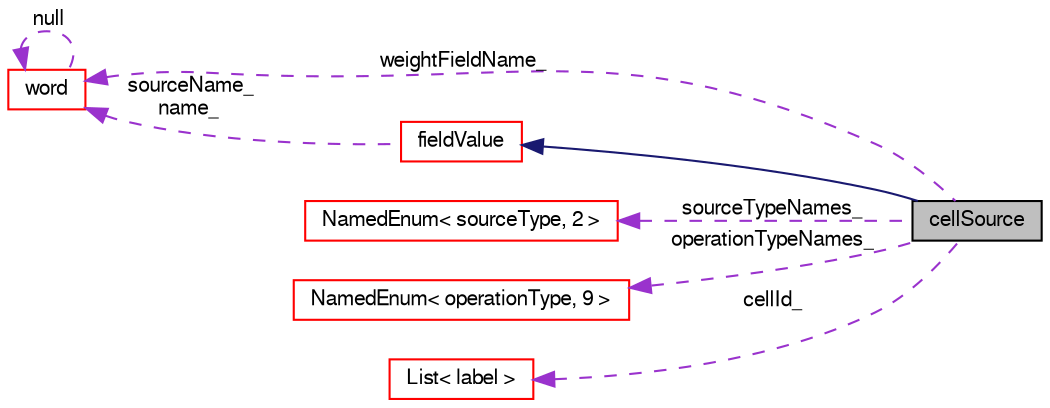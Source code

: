 digraph "cellSource"
{
  bgcolor="transparent";
  edge [fontname="FreeSans",fontsize="10",labelfontname="FreeSans",labelfontsize="10"];
  node [fontname="FreeSans",fontsize="10",shape=record];
  rankdir="LR";
  Node1 [label="cellSource",height=0.2,width=0.4,color="black", fillcolor="grey75", style="filled" fontcolor="black"];
  Node2 -> Node1 [dir="back",color="midnightblue",fontsize="10",style="solid",fontname="FreeSans"];
  Node2 [label="fieldValue",height=0.2,width=0.4,color="red",URL="$a00751.html",tooltip="Base class for field value -based function objects. "];
  Node3 -> Node2 [dir="back",color="darkorchid3",fontsize="10",style="dashed",label=" sourceName_\nname_" ,fontname="FreeSans"];
  Node3 [label="word",height=0.2,width=0.4,color="red",URL="$a02795.html",tooltip="A class for handling words, derived from string. "];
  Node3 -> Node3 [dir="back",color="darkorchid3",fontsize="10",style="dashed",label=" null" ,fontname="FreeSans"];
  Node4 -> Node1 [dir="back",color="darkorchid3",fontsize="10",style="dashed",label=" sourceTypeNames_" ,fontname="FreeSans"];
  Node4 [label="NamedEnum\< sourceType, 2 \>",height=0.2,width=0.4,color="red",URL="$a01523.html"];
  Node5 -> Node1 [dir="back",color="darkorchid3",fontsize="10",style="dashed",label=" operationTypeNames_" ,fontname="FreeSans"];
  Node5 [label="NamedEnum\< operationType, 9 \>",height=0.2,width=0.4,color="red",URL="$a01523.html"];
  Node6 -> Node1 [dir="back",color="darkorchid3",fontsize="10",style="dashed",label=" cellId_" ,fontname="FreeSans"];
  Node6 [label="List\< label \>",height=0.2,width=0.4,color="red",URL="$a01325.html"];
  Node3 -> Node1 [dir="back",color="darkorchid3",fontsize="10",style="dashed",label=" weightFieldName_" ,fontname="FreeSans"];
}
